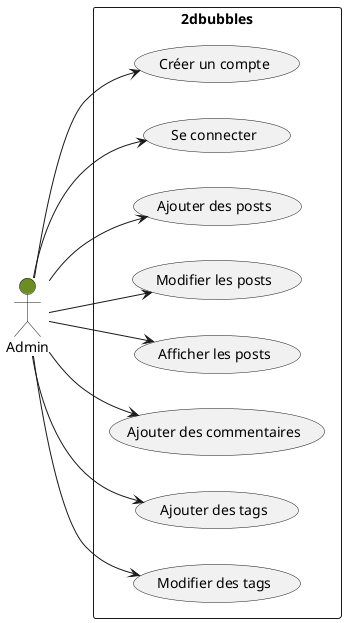 
@startuml Admin

left to right direction

actor "Admin" as Admin #OliveDrab

rectangle 2dbubbles {
  usecase "Créer un compte" as UC1
  usecase "Se connecter" as UC2
  usecase "Ajouter des posts" as UC3
  usecase "Modifier les posts" as UC4
  usecase "Afficher les posts" as UC5
  usecase "Ajouter des commentaires" as UC6
  usecase "Ajouter des tags" as UC7
  usecase "Modifier des tags" as UC8
}

Admin --> UC1
Admin --> UC2
Admin --> UC3
Admin --> UC4
Admin --> UC5
Admin --> UC6
Admin --> UC7
Admin --> UC8

@enduml
